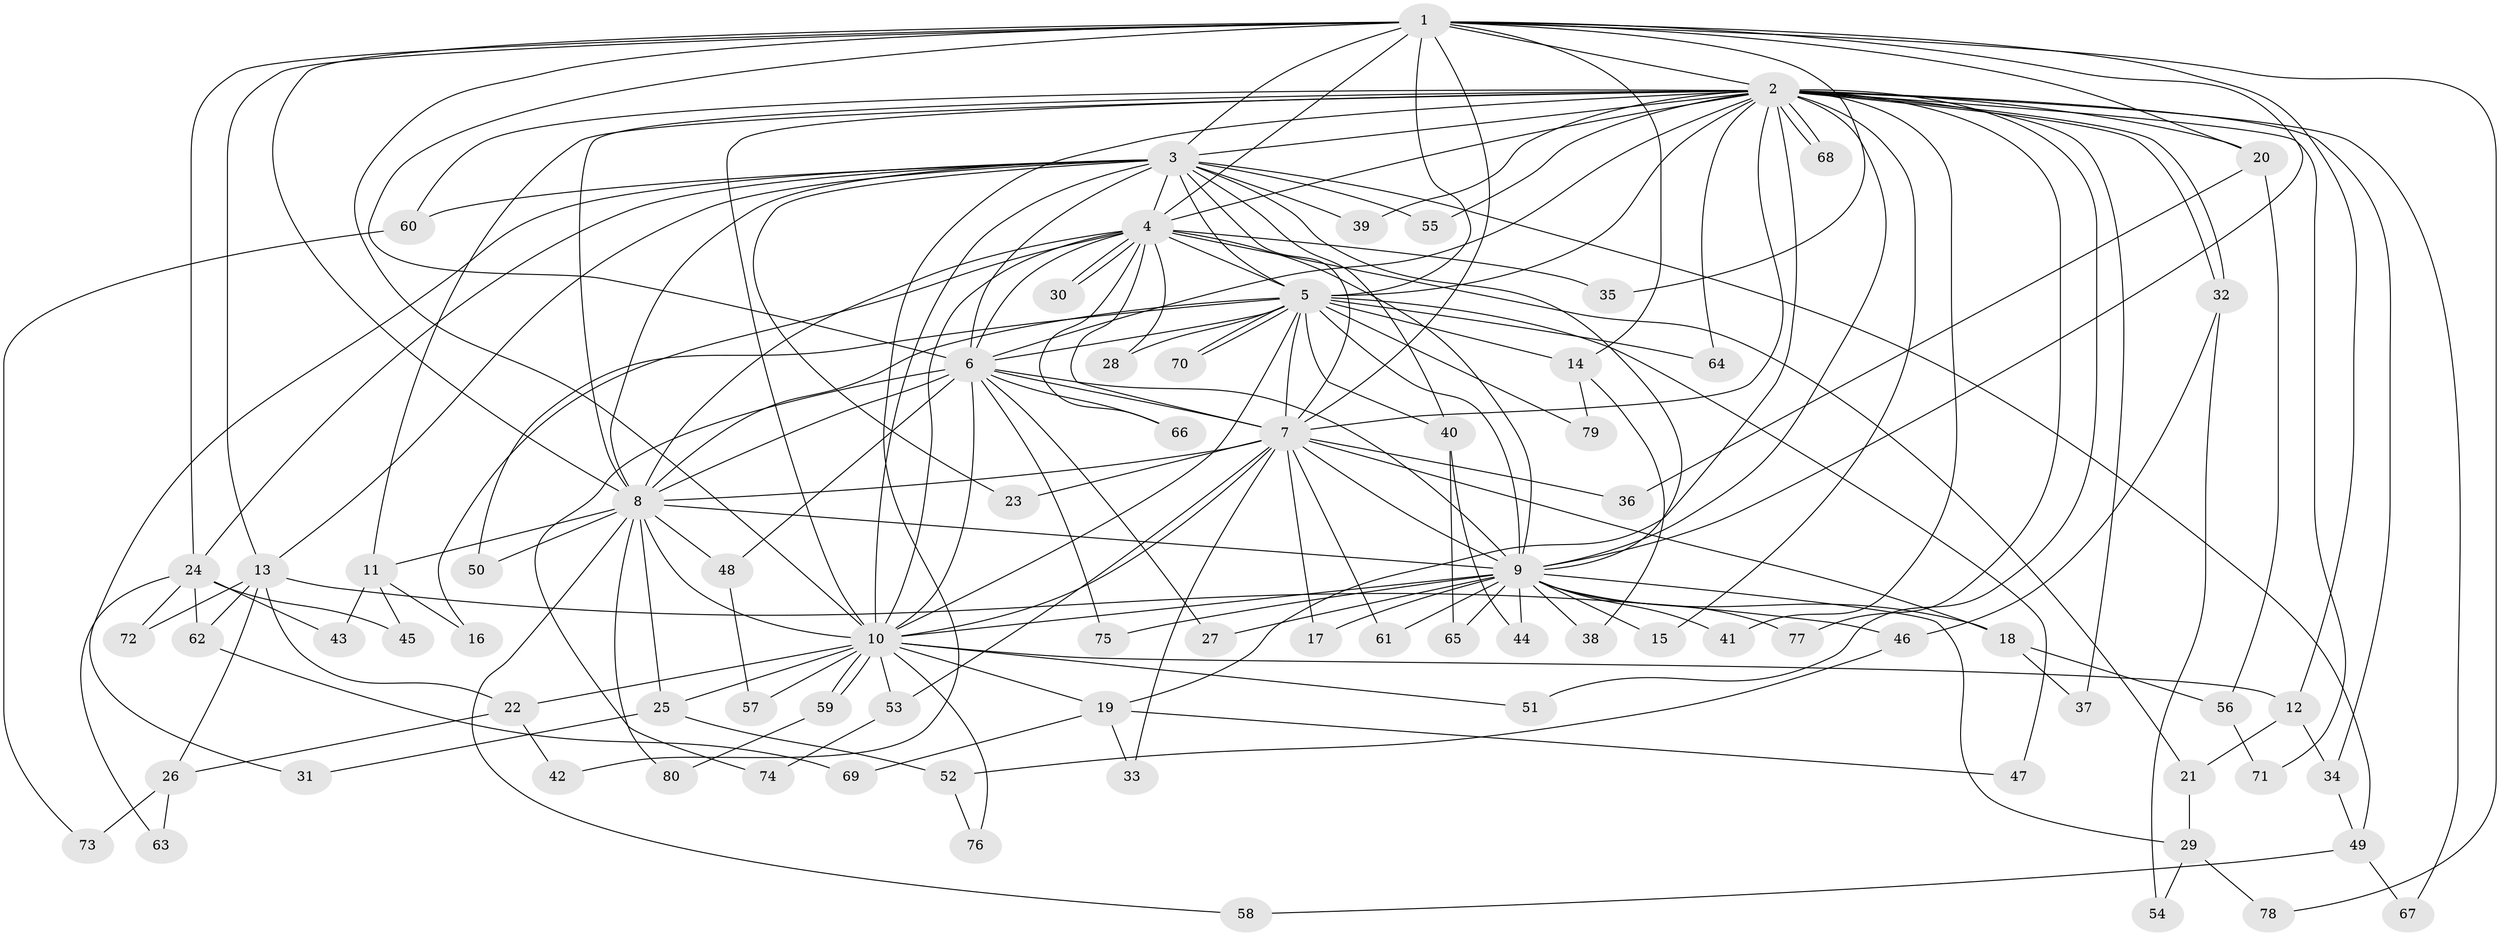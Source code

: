 // Generated by graph-tools (version 1.1) at 2025/11/02/27/25 16:11:04]
// undirected, 80 vertices, 185 edges
graph export_dot {
graph [start="1"]
  node [color=gray90,style=filled];
  1;
  2;
  3;
  4;
  5;
  6;
  7;
  8;
  9;
  10;
  11;
  12;
  13;
  14;
  15;
  16;
  17;
  18;
  19;
  20;
  21;
  22;
  23;
  24;
  25;
  26;
  27;
  28;
  29;
  30;
  31;
  32;
  33;
  34;
  35;
  36;
  37;
  38;
  39;
  40;
  41;
  42;
  43;
  44;
  45;
  46;
  47;
  48;
  49;
  50;
  51;
  52;
  53;
  54;
  55;
  56;
  57;
  58;
  59;
  60;
  61;
  62;
  63;
  64;
  65;
  66;
  67;
  68;
  69;
  70;
  71;
  72;
  73;
  74;
  75;
  76;
  77;
  78;
  79;
  80;
  1 -- 2;
  1 -- 3;
  1 -- 4;
  1 -- 5;
  1 -- 6;
  1 -- 7;
  1 -- 8;
  1 -- 9;
  1 -- 10;
  1 -- 12;
  1 -- 13;
  1 -- 14;
  1 -- 20;
  1 -- 24;
  1 -- 35;
  1 -- 78;
  2 -- 3;
  2 -- 4;
  2 -- 5;
  2 -- 6;
  2 -- 7;
  2 -- 8;
  2 -- 9;
  2 -- 10;
  2 -- 11;
  2 -- 15;
  2 -- 19;
  2 -- 20;
  2 -- 32;
  2 -- 32;
  2 -- 34;
  2 -- 37;
  2 -- 39;
  2 -- 41;
  2 -- 42;
  2 -- 51;
  2 -- 55;
  2 -- 60;
  2 -- 64;
  2 -- 67;
  2 -- 68;
  2 -- 68;
  2 -- 71;
  2 -- 77;
  3 -- 4;
  3 -- 5;
  3 -- 6;
  3 -- 7;
  3 -- 8;
  3 -- 9;
  3 -- 10;
  3 -- 13;
  3 -- 23;
  3 -- 24;
  3 -- 31;
  3 -- 39;
  3 -- 40;
  3 -- 49;
  3 -- 55;
  3 -- 60;
  4 -- 5;
  4 -- 6;
  4 -- 7;
  4 -- 8;
  4 -- 9;
  4 -- 10;
  4 -- 16;
  4 -- 21;
  4 -- 28;
  4 -- 30;
  4 -- 30;
  4 -- 35;
  4 -- 66;
  5 -- 6;
  5 -- 7;
  5 -- 8;
  5 -- 9;
  5 -- 10;
  5 -- 14;
  5 -- 28;
  5 -- 40;
  5 -- 47;
  5 -- 50;
  5 -- 64;
  5 -- 70;
  5 -- 70;
  5 -- 79;
  6 -- 7;
  6 -- 8;
  6 -- 9;
  6 -- 10;
  6 -- 27;
  6 -- 48;
  6 -- 66;
  6 -- 74;
  6 -- 75;
  7 -- 8;
  7 -- 9;
  7 -- 10;
  7 -- 17;
  7 -- 18;
  7 -- 23;
  7 -- 33;
  7 -- 36;
  7 -- 53;
  7 -- 61;
  8 -- 9;
  8 -- 10;
  8 -- 11;
  8 -- 25;
  8 -- 48;
  8 -- 50;
  8 -- 58;
  8 -- 80;
  9 -- 10;
  9 -- 15;
  9 -- 17;
  9 -- 18;
  9 -- 27;
  9 -- 29;
  9 -- 38;
  9 -- 41;
  9 -- 44;
  9 -- 61;
  9 -- 65;
  9 -- 75;
  9 -- 77;
  10 -- 12;
  10 -- 19;
  10 -- 22;
  10 -- 25;
  10 -- 51;
  10 -- 53;
  10 -- 57;
  10 -- 59;
  10 -- 59;
  10 -- 76;
  11 -- 16;
  11 -- 43;
  11 -- 45;
  12 -- 21;
  12 -- 34;
  13 -- 22;
  13 -- 26;
  13 -- 46;
  13 -- 62;
  13 -- 72;
  14 -- 38;
  14 -- 79;
  18 -- 37;
  18 -- 56;
  19 -- 33;
  19 -- 47;
  19 -- 69;
  20 -- 36;
  20 -- 56;
  21 -- 29;
  22 -- 26;
  22 -- 42;
  24 -- 43;
  24 -- 45;
  24 -- 62;
  24 -- 63;
  24 -- 72;
  25 -- 31;
  25 -- 52;
  26 -- 63;
  26 -- 73;
  29 -- 54;
  29 -- 78;
  32 -- 46;
  32 -- 54;
  34 -- 49;
  40 -- 44;
  40 -- 65;
  46 -- 52;
  48 -- 57;
  49 -- 58;
  49 -- 67;
  52 -- 76;
  53 -- 74;
  56 -- 71;
  59 -- 80;
  60 -- 73;
  62 -- 69;
}

